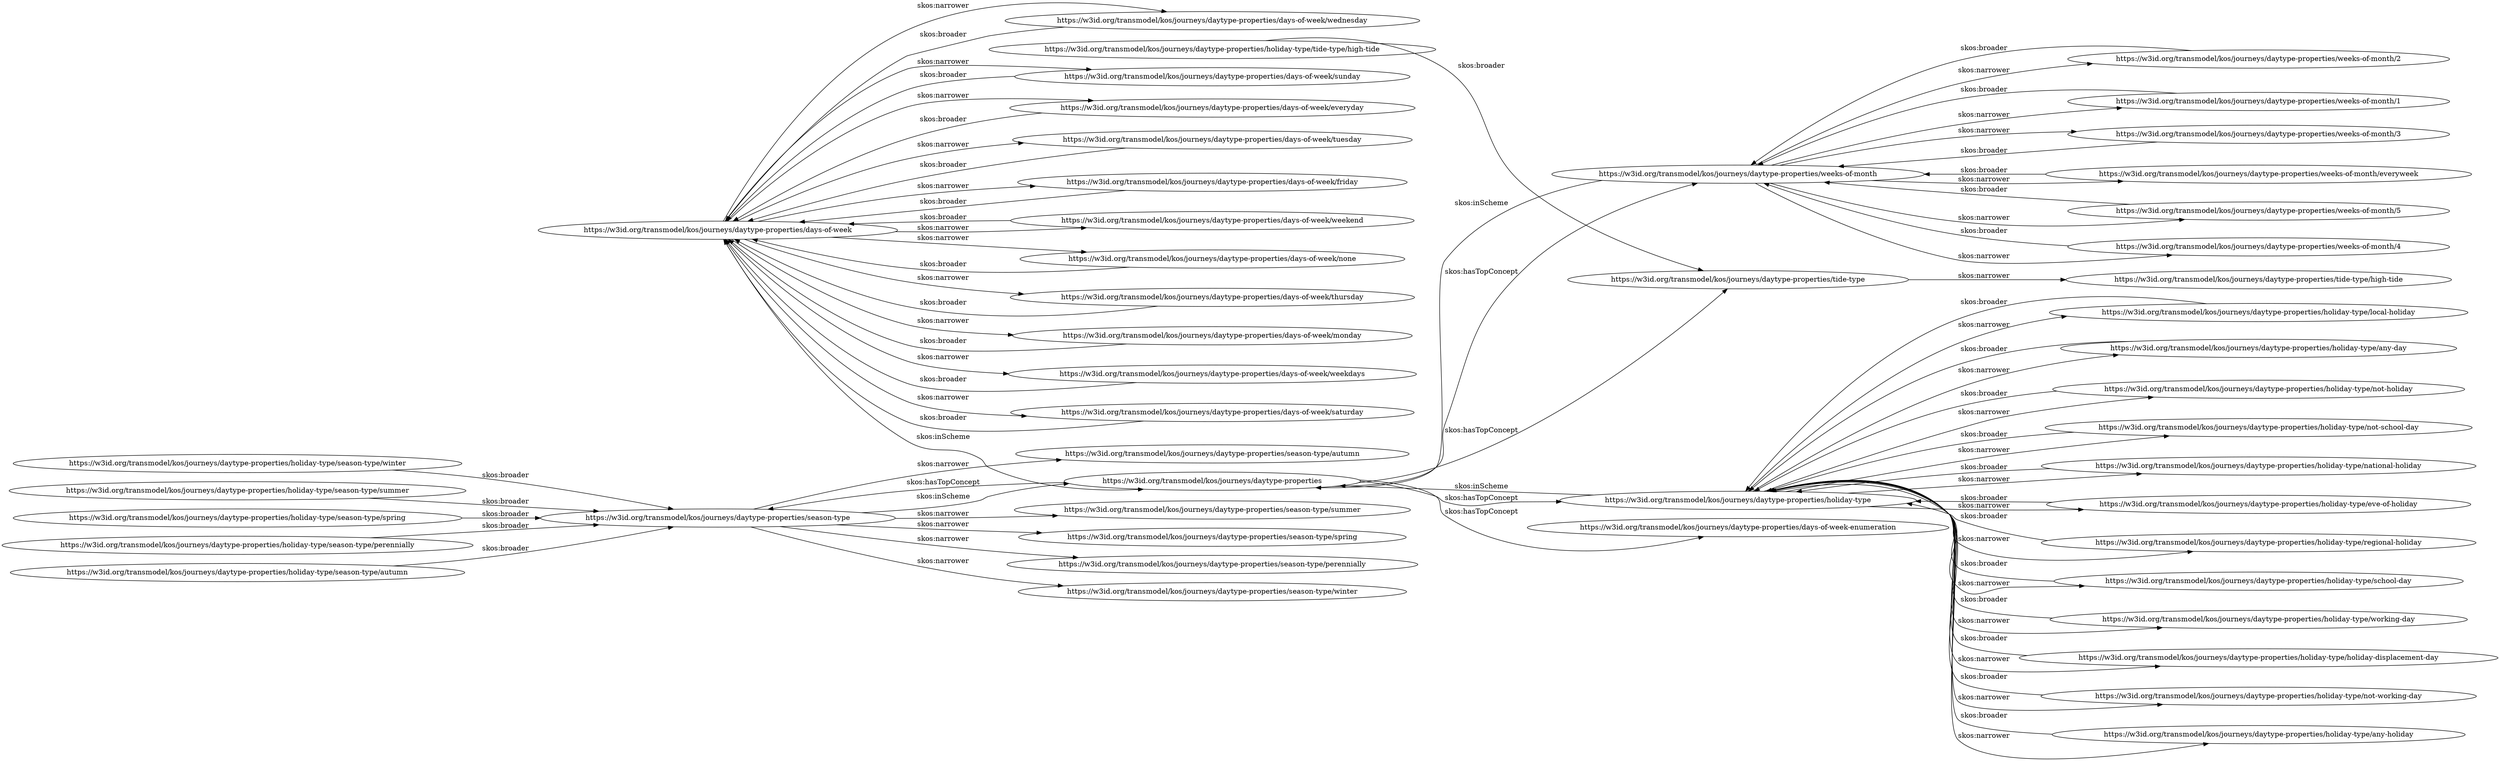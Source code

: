 digraph ar2dtool_diagram { 
rankdir=LR;
size="1501"
	"https://w3id.org/transmodel/kos/journeys/daytype-properties/holiday-type/season-type/winter" -> "https://w3id.org/transmodel/kos/journeys/daytype-properties/season-type" [ label = "skos:broader" ];
	"https://w3id.org/transmodel/kos/journeys/daytype-properties/weeks-of-month/2" -> "https://w3id.org/transmodel/kos/journeys/daytype-properties/weeks-of-month" [ label = "skos:broader" ];
	"https://w3id.org/transmodel/kos/journeys/daytype-properties/holiday-type/regional-holiday" -> "https://w3id.org/transmodel/kos/journeys/daytype-properties/holiday-type" [ label = "skos:broader" ];
	"https://w3id.org/transmodel/kos/journeys/daytype-properties/days-of-week/tuesday" -> "https://w3id.org/transmodel/kos/journeys/daytype-properties/days-of-week" [ label = "skos:broader" ];
	"https://w3id.org/transmodel/kos/journeys/daytype-properties/holiday-type/school-day" -> "https://w3id.org/transmodel/kos/journeys/daytype-properties/holiday-type" [ label = "skos:broader" ];
	"https://w3id.org/transmodel/kos/journeys/daytype-properties/days-of-week/friday" -> "https://w3id.org/transmodel/kos/journeys/daytype-properties/days-of-week" [ label = "skos:broader" ];
	"https://w3id.org/transmodel/kos/journeys/daytype-properties/days-of-week/none" -> "https://w3id.org/transmodel/kos/journeys/daytype-properties/days-of-week" [ label = "skos:broader" ];
	"https://w3id.org/transmodel/kos/journeys/daytype-properties/weeks-of-month/1" -> "https://w3id.org/transmodel/kos/journeys/daytype-properties/weeks-of-month" [ label = "skos:broader" ];
	"https://w3id.org/transmodel/kos/journeys/daytype-properties/days-of-week/thursday" -> "https://w3id.org/transmodel/kos/journeys/daytype-properties/days-of-week" [ label = "skos:broader" ];
	"https://w3id.org/transmodel/kos/journeys/daytype-properties/holiday-type/season-type/summer" -> "https://w3id.org/transmodel/kos/journeys/daytype-properties/season-type" [ label = "skos:broader" ];
	"https://w3id.org/transmodel/kos/journeys/daytype-properties/holiday-type" -> "https://w3id.org/transmodel/kos/journeys/daytype-properties" [ label = "skos:inScheme" ];
	"https://w3id.org/transmodel/kos/journeys/daytype-properties/holiday-type" -> "https://w3id.org/transmodel/kos/journeys/daytype-properties/holiday-type/working-day" [ label = "skos:narrower" ];
	"https://w3id.org/transmodel/kos/journeys/daytype-properties/holiday-type" -> "https://w3id.org/transmodel/kos/journeys/daytype-properties/holiday-type/holiday-displacement-day" [ label = "skos:narrower" ];
	"https://w3id.org/transmodel/kos/journeys/daytype-properties/holiday-type" -> "https://w3id.org/transmodel/kos/journeys/daytype-properties/holiday-type/regional-holiday" [ label = "skos:narrower" ];
	"https://w3id.org/transmodel/kos/journeys/daytype-properties/holiday-type" -> "https://w3id.org/transmodel/kos/journeys/daytype-properties/holiday-type/not-working-day" [ label = "skos:narrower" ];
	"https://w3id.org/transmodel/kos/journeys/daytype-properties/holiday-type" -> "https://w3id.org/transmodel/kos/journeys/daytype-properties/holiday-type/any-holiday" [ label = "skos:narrower" ];
	"https://w3id.org/transmodel/kos/journeys/daytype-properties/holiday-type" -> "https://w3id.org/transmodel/kos/journeys/daytype-properties/holiday-type/local-holiday" [ label = "skos:narrower" ];
	"https://w3id.org/transmodel/kos/journeys/daytype-properties/holiday-type" -> "https://w3id.org/transmodel/kos/journeys/daytype-properties/holiday-type/school-day" [ label = "skos:narrower" ];
	"https://w3id.org/transmodel/kos/journeys/daytype-properties/holiday-type" -> "https://w3id.org/transmodel/kos/journeys/daytype-properties/holiday-type/any-day" [ label = "skos:narrower" ];
	"https://w3id.org/transmodel/kos/journeys/daytype-properties/holiday-type" -> "https://w3id.org/transmodel/kos/journeys/daytype-properties/holiday-type/not-holiday" [ label = "skos:narrower" ];
	"https://w3id.org/transmodel/kos/journeys/daytype-properties/holiday-type" -> "https://w3id.org/transmodel/kos/journeys/daytype-properties/holiday-type/not-school-day" [ label = "skos:narrower" ];
	"https://w3id.org/transmodel/kos/journeys/daytype-properties/holiday-type" -> "https://w3id.org/transmodel/kos/journeys/daytype-properties/holiday-type/national-holiday" [ label = "skos:narrower" ];
	"https://w3id.org/transmodel/kos/journeys/daytype-properties/holiday-type" -> "https://w3id.org/transmodel/kos/journeys/daytype-properties/holiday-type/eve-of-holiday" [ label = "skos:narrower" ];
	"https://w3id.org/transmodel/kos/journeys/daytype-properties/weeks-of-month" -> "https://w3id.org/transmodel/kos/journeys/daytype-properties/weeks-of-month/everyweek" [ label = "skos:narrower" ];
	"https://w3id.org/transmodel/kos/journeys/daytype-properties/weeks-of-month" -> "https://w3id.org/transmodel/kos/journeys/daytype-properties/weeks-of-month/5" [ label = "skos:narrower" ];
	"https://w3id.org/transmodel/kos/journeys/daytype-properties/weeks-of-month" -> "https://w3id.org/transmodel/kos/journeys/daytype-properties/weeks-of-month/4" [ label = "skos:narrower" ];
	"https://w3id.org/transmodel/kos/journeys/daytype-properties/weeks-of-month" -> "https://w3id.org/transmodel/kos/journeys/daytype-properties/weeks-of-month/3" [ label = "skos:narrower" ];
	"https://w3id.org/transmodel/kos/journeys/daytype-properties/weeks-of-month" -> "https://w3id.org/transmodel/kos/journeys/daytype-properties/weeks-of-month/2" [ label = "skos:narrower" ];
	"https://w3id.org/transmodel/kos/journeys/daytype-properties/weeks-of-month" -> "https://w3id.org/transmodel/kos/journeys/daytype-properties/weeks-of-month/1" [ label = "skos:narrower" ];
	"https://w3id.org/transmodel/kos/journeys/daytype-properties/weeks-of-month" -> "https://w3id.org/transmodel/kos/journeys/daytype-properties" [ label = "skos:inScheme" ];
	"https://w3id.org/transmodel/kos/journeys/daytype-properties/days-of-week/monday" -> "https://w3id.org/transmodel/kos/journeys/daytype-properties/days-of-week" [ label = "skos:broader" ];
	"https://w3id.org/transmodel/kos/journeys/daytype-properties/holiday-type/not-holiday" -> "https://w3id.org/transmodel/kos/journeys/daytype-properties/holiday-type" [ label = "skos:broader" ];
	"https://w3id.org/transmodel/kos/journeys/daytype-properties/holiday-type/any-day" -> "https://w3id.org/transmodel/kos/journeys/daytype-properties/holiday-type" [ label = "skos:broader" ];
	"https://w3id.org/transmodel/kos/journeys/daytype-properties/holiday-type/local-holiday" -> "https://w3id.org/transmodel/kos/journeys/daytype-properties/holiday-type" [ label = "skos:broader" ];
	"https://w3id.org/transmodel/kos/journeys/daytype-properties/days-of-week/weekdays" -> "https://w3id.org/transmodel/kos/journeys/daytype-properties/days-of-week" [ label = "skos:broader" ];
	"https://w3id.org/transmodel/kos/journeys/daytype-properties/holiday-type/not-working-day" -> "https://w3id.org/transmodel/kos/journeys/daytype-properties/holiday-type" [ label = "skos:broader" ];
	"https://w3id.org/transmodel/kos/journeys/daytype-properties/weeks-of-month/5" -> "https://w3id.org/transmodel/kos/journeys/daytype-properties/weeks-of-month" [ label = "skos:broader" ];
	"https://w3id.org/transmodel/kos/journeys/daytype-properties/days-of-week/saturday" -> "https://w3id.org/transmodel/kos/journeys/daytype-properties/days-of-week" [ label = "skos:broader" ];
	"https://w3id.org/transmodel/kos/journeys/daytype-properties/days-of-week/weekend" -> "https://w3id.org/transmodel/kos/journeys/daytype-properties/days-of-week" [ label = "skos:broader" ];
	"https://w3id.org/transmodel/kos/journeys/daytype-properties/days-of-week/wednesday" -> "https://w3id.org/transmodel/kos/journeys/daytype-properties/days-of-week" [ label = "skos:broader" ];
	"https://w3id.org/transmodel/kos/journeys/daytype-properties/holiday-type/national-holiday" -> "https://w3id.org/transmodel/kos/journeys/daytype-properties/holiday-type" [ label = "skos:broader" ];
	"https://w3id.org/transmodel/kos/journeys/daytype-properties/holiday-type/season-type/spring" -> "https://w3id.org/transmodel/kos/journeys/daytype-properties/season-type" [ label = "skos:broader" ];
	"https://w3id.org/transmodel/kos/journeys/daytype-properties/holiday-type/season-type/perennially" -> "https://w3id.org/transmodel/kos/journeys/daytype-properties/season-type" [ label = "skos:broader" ];
	"https://w3id.org/transmodel/kos/journeys/daytype-properties/holiday-type/eve-of-holiday" -> "https://w3id.org/transmodel/kos/journeys/daytype-properties/holiday-type" [ label = "skos:broader" ];
	"https://w3id.org/transmodel/kos/journeys/daytype-properties/holiday-type/not-school-day" -> "https://w3id.org/transmodel/kos/journeys/daytype-properties/holiday-type" [ label = "skos:broader" ];
	"https://w3id.org/transmodel/kos/journeys/daytype-properties/holiday-type/any-holiday" -> "https://w3id.org/transmodel/kos/journeys/daytype-properties/holiday-type" [ label = "skos:broader" ];
	"https://w3id.org/transmodel/kos/journeys/daytype-properties/weeks-of-month/4" -> "https://w3id.org/transmodel/kos/journeys/daytype-properties/weeks-of-month" [ label = "skos:broader" ];
	"https://w3id.org/transmodel/kos/journeys/daytype-properties/days-of-week/sunday" -> "https://w3id.org/transmodel/kos/journeys/daytype-properties/days-of-week" [ label = "skos:broader" ];
	"https://w3id.org/transmodel/kos/journeys/daytype-properties/holiday-type/tide-type/high-tide" -> "https://w3id.org/transmodel/kos/journeys/daytype-properties/tide-type" [ label = "skos:broader" ];
	"https://w3id.org/transmodel/kos/journeys/daytype-properties/days-of-week" -> "https://w3id.org/transmodel/kos/journeys/daytype-properties/days-of-week/weekdays" [ label = "skos:narrower" ];
	"https://w3id.org/transmodel/kos/journeys/daytype-properties/days-of-week" -> "https://w3id.org/transmodel/kos/journeys/daytype-properties/days-of-week/tuesday" [ label = "skos:narrower" ];
	"https://w3id.org/transmodel/kos/journeys/daytype-properties/days-of-week" -> "https://w3id.org/transmodel/kos/journeys/daytype-properties/days-of-week/none" [ label = "skos:narrower" ];
	"https://w3id.org/transmodel/kos/journeys/daytype-properties/days-of-week" -> "https://w3id.org/transmodel/kos/journeys/daytype-properties/days-of-week/weekend" [ label = "skos:narrower" ];
	"https://w3id.org/transmodel/kos/journeys/daytype-properties/days-of-week" -> "https://w3id.org/transmodel/kos/journeys/daytype-properties/days-of-week/friday" [ label = "skos:narrower" ];
	"https://w3id.org/transmodel/kos/journeys/daytype-properties/days-of-week" -> "https://w3id.org/transmodel/kos/journeys/daytype-properties/days-of-week/thursday" [ label = "skos:narrower" ];
	"https://w3id.org/transmodel/kos/journeys/daytype-properties/days-of-week" -> "https://w3id.org/transmodel/kos/journeys/daytype-properties/days-of-week/wednesday" [ label = "skos:narrower" ];
	"https://w3id.org/transmodel/kos/journeys/daytype-properties/days-of-week" -> "https://w3id.org/transmodel/kos/journeys/daytype-properties/days-of-week/monday" [ label = "skos:narrower" ];
	"https://w3id.org/transmodel/kos/journeys/daytype-properties/days-of-week" -> "https://w3id.org/transmodel/kos/journeys/daytype-properties/days-of-week/saturday" [ label = "skos:narrower" ];
	"https://w3id.org/transmodel/kos/journeys/daytype-properties/days-of-week" -> "https://w3id.org/transmodel/kos/journeys/daytype-properties" [ label = "skos:inScheme" ];
	"https://w3id.org/transmodel/kos/journeys/daytype-properties/days-of-week" -> "https://w3id.org/transmodel/kos/journeys/daytype-properties/days-of-week/everyday" [ label = "skos:narrower" ];
	"https://w3id.org/transmodel/kos/journeys/daytype-properties/days-of-week" -> "https://w3id.org/transmodel/kos/journeys/daytype-properties/days-of-week/sunday" [ label = "skos:narrower" ];
	"https://w3id.org/transmodel/kos/journeys/daytype-properties/holiday-type/season-type/autumn" -> "https://w3id.org/transmodel/kos/journeys/daytype-properties/season-type" [ label = "skos:broader" ];
	"https://w3id.org/transmodel/kos/journeys/daytype-properties/weeks-of-month/3" -> "https://w3id.org/transmodel/kos/journeys/daytype-properties/weeks-of-month" [ label = "skos:broader" ];
	"https://w3id.org/transmodel/kos/journeys/daytype-properties" -> "https://w3id.org/transmodel/kos/journeys/daytype-properties/tide-type" [ label = "skos:hasTopConcept" ];
	"https://w3id.org/transmodel/kos/journeys/daytype-properties" -> "https://w3id.org/transmodel/kos/journeys/daytype-properties/season-type" [ label = "skos:hasTopConcept" ];
	"https://w3id.org/transmodel/kos/journeys/daytype-properties" -> "https://w3id.org/transmodel/kos/journeys/daytype-properties/holiday-type" [ label = "skos:hasTopConcept" ];
	"https://w3id.org/transmodel/kos/journeys/daytype-properties" -> "https://w3id.org/transmodel/kos/journeys/daytype-properties/weeks-of-month" [ label = "skos:hasTopConcept" ];
	"https://w3id.org/transmodel/kos/journeys/daytype-properties" -> "https://w3id.org/transmodel/kos/journeys/daytype-properties/days-of-week-enumeration" [ label = "skos:hasTopConcept" ];
	"https://w3id.org/transmodel/kos/journeys/daytype-properties/days-of-week/everyday" -> "https://w3id.org/transmodel/kos/journeys/daytype-properties/days-of-week" [ label = "skos:broader" ];
	"https://w3id.org/transmodel/kos/journeys/daytype-properties/season-type" -> "https://w3id.org/transmodel/kos/journeys/daytype-properties/season-type/perennially" [ label = "skos:narrower" ];
	"https://w3id.org/transmodel/kos/journeys/daytype-properties/season-type" -> "https://w3id.org/transmodel/kos/journeys/daytype-properties/season-type/winter" [ label = "skos:narrower" ];
	"https://w3id.org/transmodel/kos/journeys/daytype-properties/season-type" -> "https://w3id.org/transmodel/kos/journeys/daytype-properties/season-type/autumn" [ label = "skos:narrower" ];
	"https://w3id.org/transmodel/kos/journeys/daytype-properties/season-type" -> "https://w3id.org/transmodel/kos/journeys/daytype-properties/season-type/summer" [ label = "skos:narrower" ];
	"https://w3id.org/transmodel/kos/journeys/daytype-properties/season-type" -> "https://w3id.org/transmodel/kos/journeys/daytype-properties/season-type/spring" [ label = "skos:narrower" ];
	"https://w3id.org/transmodel/kos/journeys/daytype-properties/season-type" -> "https://w3id.org/transmodel/kos/journeys/daytype-properties" [ label = "skos:inScheme" ];
	"https://w3id.org/transmodel/kos/journeys/daytype-properties/holiday-type/working-day" -> "https://w3id.org/transmodel/kos/journeys/daytype-properties/holiday-type" [ label = "skos:broader" ];
	"https://w3id.org/transmodel/kos/journeys/daytype-properties/tide-type" -> "https://w3id.org/transmodel/kos/journeys/daytype-properties/tide-type/high-tide" [ label = "skos:narrower" ];
	"https://w3id.org/transmodel/kos/journeys/daytype-properties/weeks-of-month/everyweek" -> "https://w3id.org/transmodel/kos/journeys/daytype-properties/weeks-of-month" [ label = "skos:broader" ];
	"https://w3id.org/transmodel/kos/journeys/daytype-properties/holiday-type/holiday-displacement-day" -> "https://w3id.org/transmodel/kos/journeys/daytype-properties/holiday-type" [ label = "skos:broader" ];

}
